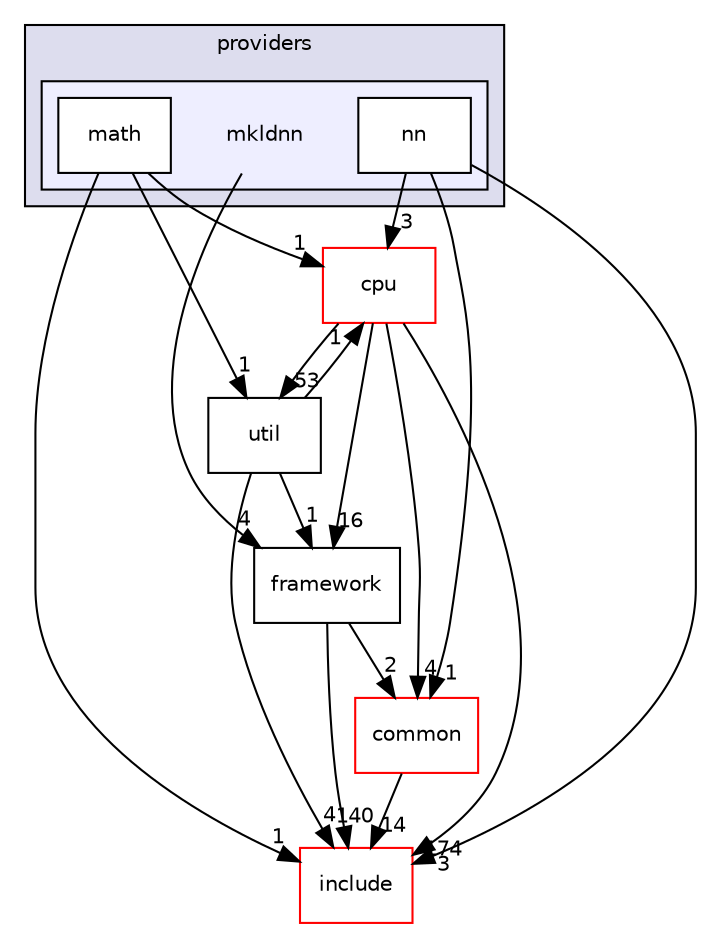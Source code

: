 digraph "onnxruntime/onnxruntime/core/providers/mkldnn" {
  compound=true
  node [ fontsize="10", fontname="Helvetica"];
  edge [ labelfontsize="10", labelfontname="Helvetica"];
  subgraph clusterdir_56f632a99c2e8c2266dce49f04e40288 {
    graph [ bgcolor="#ddddee", pencolor="black", label="providers" fontname="Helvetica", fontsize="10", URL="dir_56f632a99c2e8c2266dce49f04e40288.html"]
  subgraph clusterdir_cd77e0c1e1b09b4d235caafb6b4888c2 {
    graph [ bgcolor="#eeeeff", pencolor="black", label="" URL="dir_cd77e0c1e1b09b4d235caafb6b4888c2.html"];
    dir_cd77e0c1e1b09b4d235caafb6b4888c2 [shape=plaintext label="mkldnn"];
    dir_b17334f9f369357066072436919f5f8a [shape=box label="math" color="black" fillcolor="white" style="filled" URL="dir_b17334f9f369357066072436919f5f8a.html"];
    dir_3a797528aaab0acc7a0df80ac1824f44 [shape=box label="nn" color="black" fillcolor="white" style="filled" URL="dir_3a797528aaab0acc7a0df80ac1824f44.html"];
  }
  }
  dir_1b4a698a764d4f86e6ae1764e7f37a99 [shape=box label="framework" URL="dir_1b4a698a764d4f86e6ae1764e7f37a99.html"];
  dir_f076573d92a781e267d0abe091aa4112 [shape=box label="common" fillcolor="white" style="filled" color="red" URL="dir_f076573d92a781e267d0abe091aa4112.html"];
  dir_f44f875884e6b767c5658db22ccaab42 [shape=box label="include" fillcolor="white" style="filled" color="red" URL="dir_f44f875884e6b767c5658db22ccaab42.html"];
  dir_3683cb2698e6daed4ebbd4c1d451f237 [shape=box label="cpu" fillcolor="white" style="filled" color="red" URL="dir_3683cb2698e6daed4ebbd4c1d451f237.html"];
  dir_5d2c02da9f4b6260dad551789979fe21 [shape=box label="util" URL="dir_5d2c02da9f4b6260dad551789979fe21.html"];
  dir_3a797528aaab0acc7a0df80ac1824f44->dir_f076573d92a781e267d0abe091aa4112 [headlabel="1", labeldistance=1.5 headhref="dir_000057_000029.html"];
  dir_3a797528aaab0acc7a0df80ac1824f44->dir_f44f875884e6b767c5658db22ccaab42 [headlabel="3", labeldistance=1.5 headhref="dir_000057_000008.html"];
  dir_3a797528aaab0acc7a0df80ac1824f44->dir_3683cb2698e6daed4ebbd4c1d451f237 [headlabel="3", labeldistance=1.5 headhref="dir_000057_000033.html"];
  dir_1b4a698a764d4f86e6ae1764e7f37a99->dir_f076573d92a781e267d0abe091aa4112 [headlabel="2", labeldistance=1.5 headhref="dir_000032_000029.html"];
  dir_1b4a698a764d4f86e6ae1764e7f37a99->dir_f44f875884e6b767c5658db22ccaab42 [headlabel="140", labeldistance=1.5 headhref="dir_000032_000008.html"];
  dir_f076573d92a781e267d0abe091aa4112->dir_f44f875884e6b767c5658db22ccaab42 [headlabel="14", labeldistance=1.5 headhref="dir_000029_000008.html"];
  dir_cd77e0c1e1b09b4d235caafb6b4888c2->dir_1b4a698a764d4f86e6ae1764e7f37a99 [headlabel="4", labeldistance=1.5 headhref="dir_000052_000032.html"];
  dir_3683cb2698e6daed4ebbd4c1d451f237->dir_1b4a698a764d4f86e6ae1764e7f37a99 [headlabel="16", labeldistance=1.5 headhref="dir_000033_000032.html"];
  dir_3683cb2698e6daed4ebbd4c1d451f237->dir_f076573d92a781e267d0abe091aa4112 [headlabel="4", labeldistance=1.5 headhref="dir_000033_000029.html"];
  dir_3683cb2698e6daed4ebbd4c1d451f237->dir_f44f875884e6b767c5658db22ccaab42 [headlabel="174", labeldistance=1.5 headhref="dir_000033_000008.html"];
  dir_3683cb2698e6daed4ebbd4c1d451f237->dir_5d2c02da9f4b6260dad551789979fe21 [headlabel="53", labeldistance=1.5 headhref="dir_000033_000065.html"];
  dir_5d2c02da9f4b6260dad551789979fe21->dir_1b4a698a764d4f86e6ae1764e7f37a99 [headlabel="1", labeldistance=1.5 headhref="dir_000065_000032.html"];
  dir_5d2c02da9f4b6260dad551789979fe21->dir_f44f875884e6b767c5658db22ccaab42 [headlabel="4", labeldistance=1.5 headhref="dir_000065_000008.html"];
  dir_5d2c02da9f4b6260dad551789979fe21->dir_3683cb2698e6daed4ebbd4c1d451f237 [headlabel="1", labeldistance=1.5 headhref="dir_000065_000033.html"];
  dir_b17334f9f369357066072436919f5f8a->dir_f44f875884e6b767c5658db22ccaab42 [headlabel="1", labeldistance=1.5 headhref="dir_000053_000008.html"];
  dir_b17334f9f369357066072436919f5f8a->dir_3683cb2698e6daed4ebbd4c1d451f237 [headlabel="1", labeldistance=1.5 headhref="dir_000053_000033.html"];
  dir_b17334f9f369357066072436919f5f8a->dir_5d2c02da9f4b6260dad551789979fe21 [headlabel="1", labeldistance=1.5 headhref="dir_000053_000065.html"];
}
